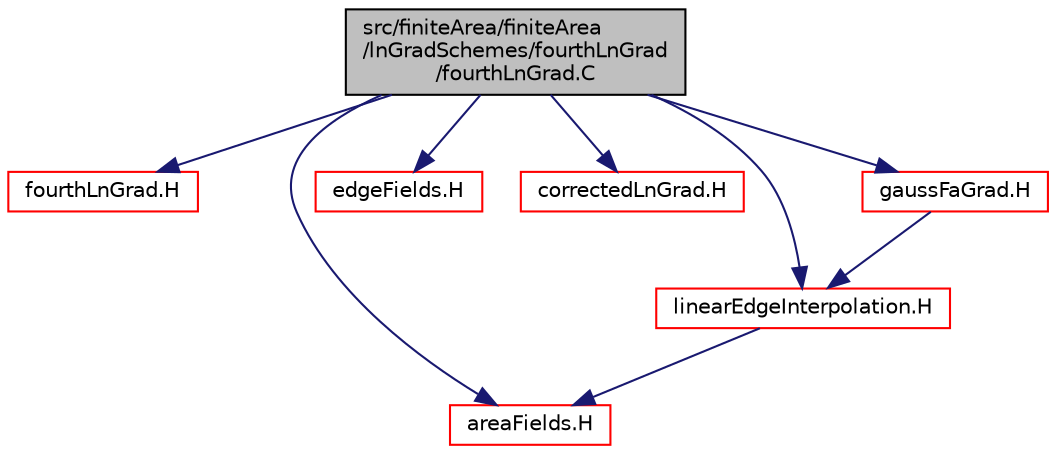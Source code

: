 digraph "src/finiteArea/finiteArea/lnGradSchemes/fourthLnGrad/fourthLnGrad.C"
{
  bgcolor="transparent";
  edge [fontname="Helvetica",fontsize="10",labelfontname="Helvetica",labelfontsize="10"];
  node [fontname="Helvetica",fontsize="10",shape=record];
  Node1 [label="src/finiteArea/finiteArea\l/lnGradSchemes/fourthLnGrad\l/fourthLnGrad.C",height=0.2,width=0.4,color="black", fillcolor="grey75", style="filled" fontcolor="black"];
  Node1 -> Node2 [color="midnightblue",fontsize="10",style="solid",fontname="Helvetica"];
  Node2 [label="fourthLnGrad.H",height=0.2,width=0.4,color="red",URL="$fourthLnGrad_8H.html"];
  Node1 -> Node3 [color="midnightblue",fontsize="10",style="solid",fontname="Helvetica"];
  Node3 [label="areaFields.H",height=0.2,width=0.4,color="red",URL="$areaFields_8H.html"];
  Node1 -> Node4 [color="midnightblue",fontsize="10",style="solid",fontname="Helvetica"];
  Node4 [label="edgeFields.H",height=0.2,width=0.4,color="red",URL="$edgeFields_8H.html"];
  Node1 -> Node5 [color="midnightblue",fontsize="10",style="solid",fontname="Helvetica"];
  Node5 [label="correctedLnGrad.H",height=0.2,width=0.4,color="red",URL="$correctedLnGrad_8H.html"];
  Node1 -> Node6 [color="midnightblue",fontsize="10",style="solid",fontname="Helvetica"];
  Node6 [label="linearEdgeInterpolation.H",height=0.2,width=0.4,color="red",URL="$linearEdgeInterpolation_8H.html"];
  Node6 -> Node3 [color="midnightblue",fontsize="10",style="solid",fontname="Helvetica"];
  Node1 -> Node7 [color="midnightblue",fontsize="10",style="solid",fontname="Helvetica"];
  Node7 [label="gaussFaGrad.H",height=0.2,width=0.4,color="red",URL="$gaussFaGrad_8H.html"];
  Node7 -> Node6 [color="midnightblue",fontsize="10",style="solid",fontname="Helvetica"];
}
